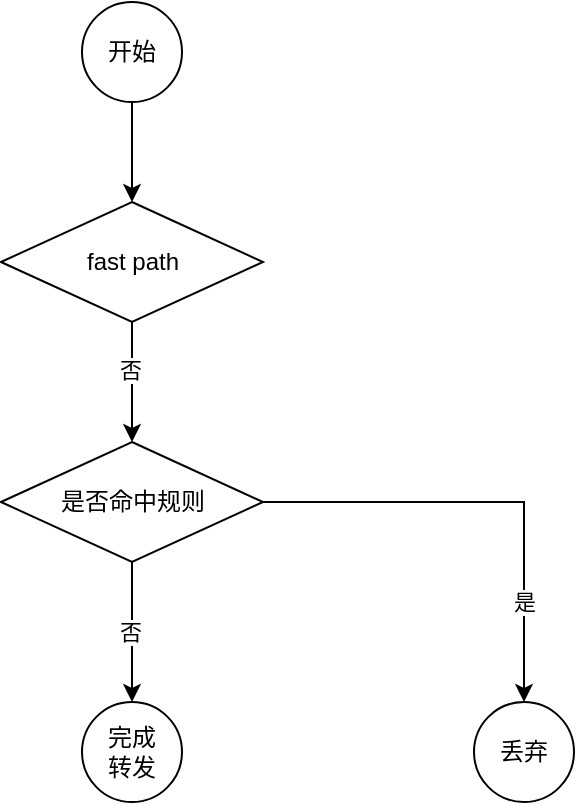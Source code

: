 <mxfile version="21.6.9" type="github">
  <diagram name="第 1 页" id="f-w1hROpVEtGUasfpLYD">
    <mxGraphModel dx="1379" dy="751" grid="1" gridSize="10" guides="1" tooltips="1" connect="1" arrows="1" fold="1" page="1" pageScale="1" pageWidth="827" pageHeight="1169" math="0" shadow="0">
      <root>
        <mxCell id="0" />
        <mxCell id="1" parent="0" />
        <mxCell id="GxHEq-_8IUy-u3DmbjPP-3" style="edgeStyle=orthogonalEdgeStyle;rounded=0;orthogonalLoop=1;jettySize=auto;html=1;exitX=0.5;exitY=1;exitDx=0;exitDy=0;entryX=0.5;entryY=0;entryDx=0;entryDy=0;" edge="1" parent="1" source="GxHEq-_8IUy-u3DmbjPP-1" target="GxHEq-_8IUy-u3DmbjPP-2">
          <mxGeometry relative="1" as="geometry" />
        </mxCell>
        <mxCell id="GxHEq-_8IUy-u3DmbjPP-1" value="开始" style="ellipse;whiteSpace=wrap;html=1;aspect=fixed;" vertex="1" parent="1">
          <mxGeometry x="334" y="150" width="50" height="50" as="geometry" />
        </mxCell>
        <mxCell id="GxHEq-_8IUy-u3DmbjPP-10" style="edgeStyle=orthogonalEdgeStyle;rounded=0;orthogonalLoop=1;jettySize=auto;html=1;exitX=0.5;exitY=1;exitDx=0;exitDy=0;" edge="1" parent="1" source="GxHEq-_8IUy-u3DmbjPP-2" target="GxHEq-_8IUy-u3DmbjPP-9">
          <mxGeometry relative="1" as="geometry" />
        </mxCell>
        <mxCell id="GxHEq-_8IUy-u3DmbjPP-11" value="否" style="edgeLabel;html=1;align=center;verticalAlign=middle;resizable=0;points=[];" vertex="1" connectable="0" parent="GxHEq-_8IUy-u3DmbjPP-10">
          <mxGeometry x="-0.2" y="4" relative="1" as="geometry">
            <mxPoint x="-5" as="offset" />
          </mxGeometry>
        </mxCell>
        <mxCell id="GxHEq-_8IUy-u3DmbjPP-2" value="fast path" style="rhombus;whiteSpace=wrap;html=1;" vertex="1" parent="1">
          <mxGeometry x="293.5" y="250" width="131" height="60" as="geometry" />
        </mxCell>
        <mxCell id="GxHEq-_8IUy-u3DmbjPP-5" value="丢弃" style="ellipse;whiteSpace=wrap;html=1;aspect=fixed;" vertex="1" parent="1">
          <mxGeometry x="530" y="500" width="50" height="50" as="geometry" />
        </mxCell>
        <mxCell id="GxHEq-_8IUy-u3DmbjPP-13" style="edgeStyle=orthogonalEdgeStyle;rounded=0;orthogonalLoop=1;jettySize=auto;html=1;exitX=0.5;exitY=1;exitDx=0;exitDy=0;entryX=0.5;entryY=0;entryDx=0;entryDy=0;" edge="1" parent="1" source="GxHEq-_8IUy-u3DmbjPP-9" target="GxHEq-_8IUy-u3DmbjPP-12">
          <mxGeometry relative="1" as="geometry" />
        </mxCell>
        <mxCell id="GxHEq-_8IUy-u3DmbjPP-14" value="否" style="edgeLabel;html=1;align=center;verticalAlign=middle;resizable=0;points=[];" vertex="1" connectable="0" parent="GxHEq-_8IUy-u3DmbjPP-13">
          <mxGeometry y="-2" relative="1" as="geometry">
            <mxPoint x="1" as="offset" />
          </mxGeometry>
        </mxCell>
        <mxCell id="GxHEq-_8IUy-u3DmbjPP-15" style="edgeStyle=orthogonalEdgeStyle;rounded=0;orthogonalLoop=1;jettySize=auto;html=1;exitX=1;exitY=0.5;exitDx=0;exitDy=0;entryX=0.5;entryY=0;entryDx=0;entryDy=0;" edge="1" parent="1" source="GxHEq-_8IUy-u3DmbjPP-9" target="GxHEq-_8IUy-u3DmbjPP-5">
          <mxGeometry relative="1" as="geometry" />
        </mxCell>
        <mxCell id="GxHEq-_8IUy-u3DmbjPP-16" value="是" style="edgeLabel;html=1;align=center;verticalAlign=middle;resizable=0;points=[];" vertex="1" connectable="0" parent="GxHEq-_8IUy-u3DmbjPP-15">
          <mxGeometry x="0.566" relative="1" as="geometry">
            <mxPoint as="offset" />
          </mxGeometry>
        </mxCell>
        <mxCell id="GxHEq-_8IUy-u3DmbjPP-9" value="是否命中规则" style="rhombus;whiteSpace=wrap;html=1;" vertex="1" parent="1">
          <mxGeometry x="293.5" y="370" width="131" height="60" as="geometry" />
        </mxCell>
        <mxCell id="GxHEq-_8IUy-u3DmbjPP-12" value="完成&lt;br&gt;转发" style="ellipse;whiteSpace=wrap;html=1;aspect=fixed;" vertex="1" parent="1">
          <mxGeometry x="334" y="500" width="50" height="50" as="geometry" />
        </mxCell>
      </root>
    </mxGraphModel>
  </diagram>
</mxfile>
